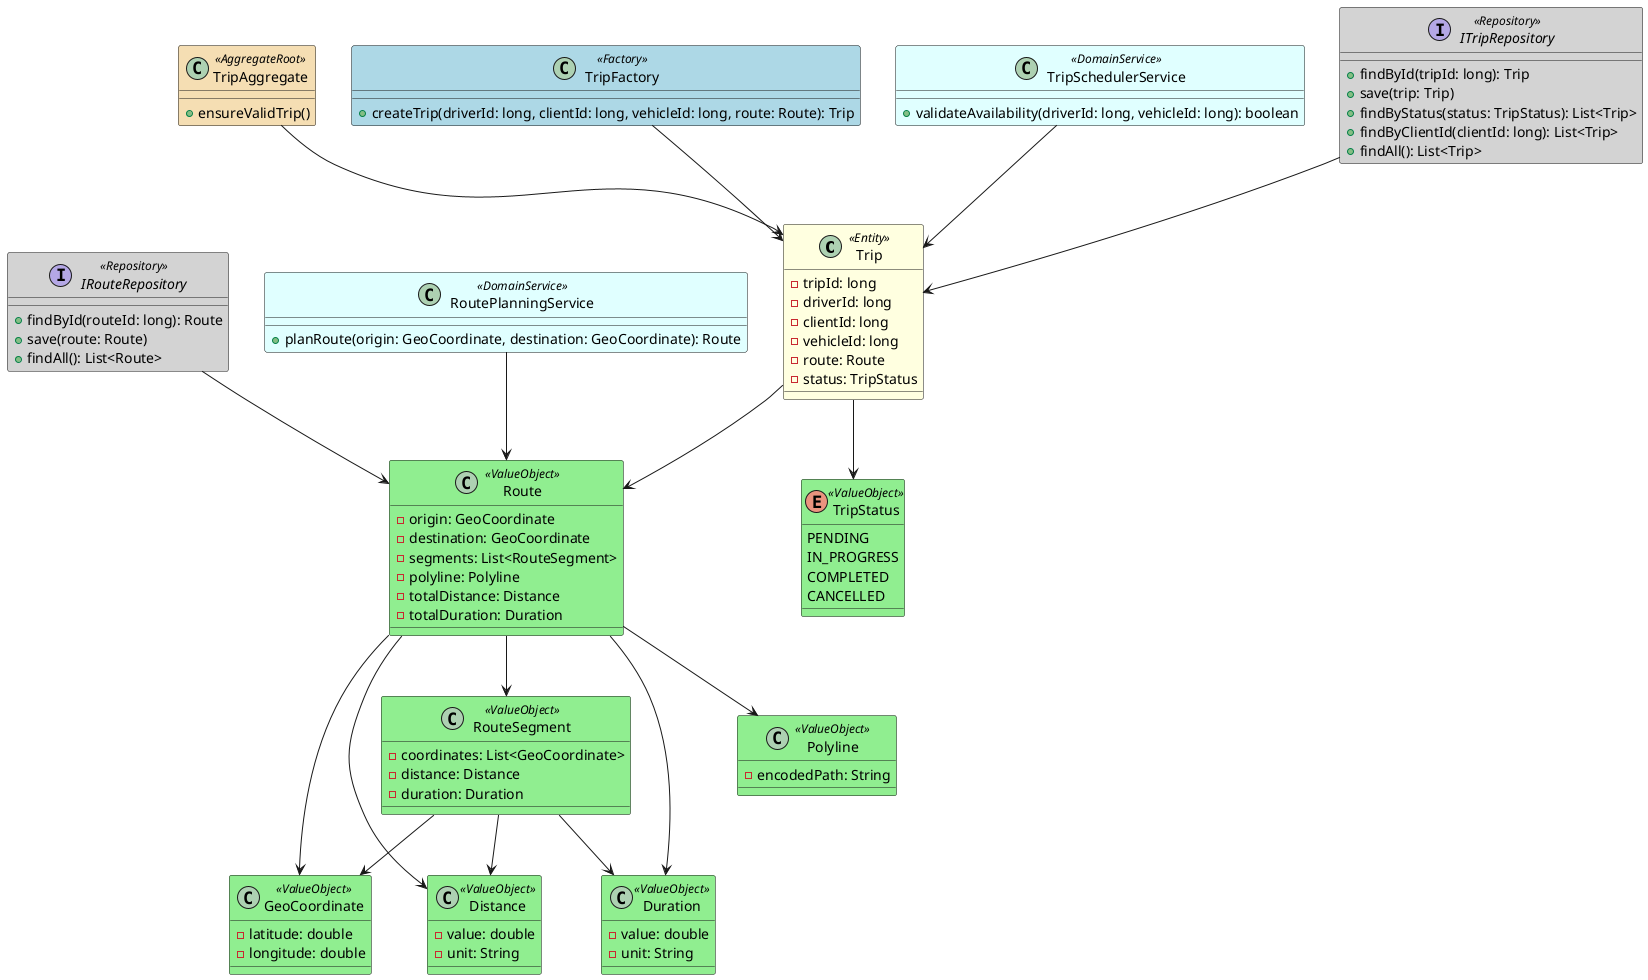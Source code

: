 @startuml
' Estereotipos de colores
skinparam class {
    BackgroundColor<<Entity>> LightYellow
    BackgroundColor<<AggregateRoot>> Wheat
    BackgroundColor<<ValueObject>> LightGreen
    BackgroundColor<<Factory>> LightBlue
    BackgroundColor<<DomainService>> LightCyan
    BackgroundColor<<Repository>> LightGray
}

' ========================
' Entities y Aggregate
' ========================
class Trip <<Entity>> {
  - tripId: long
  - driverId: long
  - clientId: long
  - vehicleId: long
  - route: Route
  - status: TripStatus
}

class TripAggregate <<AggregateRoot>> {
  + ensureValidTrip()
}

' ========================
' Value Objects
' ========================
class GeoCoordinate <<ValueObject>> {
  - latitude: double
  - longitude: double
}

class Polyline <<ValueObject>> {
  - encodedPath: String
}

class RouteSegment <<ValueObject>> {
  - coordinates: List<GeoCoordinate>
  - distance: Distance
  - duration: Duration
}

class Route <<ValueObject>> {
  - origin: GeoCoordinate
  - destination: GeoCoordinate
  - segments: List<RouteSegment>
  - polyline: Polyline
  - totalDistance: Distance
  - totalDuration: Duration
}

class Distance <<ValueObject>> {
  - value: double
  - unit: String
}

class Duration <<ValueObject>> {
  - value: double
  - unit: String
}

enum TripStatus <<ValueObject>> {
  PENDING
  IN_PROGRESS
  COMPLETED
  CANCELLED
}

' ========================
' Factories
' ========================
class TripFactory <<Factory>> {
  + createTrip(driverId: long, clientId: long, vehicleId: long, route: Route): Trip
}

' ========================
' Domain Services
' ========================
class RoutePlanningService <<DomainService>> {
  + planRoute(origin: GeoCoordinate, destination: GeoCoordinate): Route
}

class TripSchedulerService <<DomainService>> {
  + validateAvailability(driverId: long, vehicleId: long): boolean
}

' ========================
' Repositories
' ========================
interface ITripRepository <<Repository>> {
  + findById(tripId: long): Trip
  + save(trip: Trip)
  + findByStatus(status: TripStatus): List<Trip>
  + findByClientId(clientId: long): List<Trip>
  + findAll(): List<Trip>
}

interface IRouteRepository <<Repository>> {
  + findById(routeId: long): Route
  + save(route: Route)
  + findAll(): List<Route>
}

' ========================
' Relaciones principales
' ========================
TripAggregate --> Trip
Trip --> Route
Trip --> TripStatus
Route --> RouteSegment
Route --> GeoCoordinate
RouteSegment --> GeoCoordinate
RouteSegment --> Distance
RouteSegment --> Duration
Route --> Polyline
Route --> Distance
Route --> Duration
TripFactory --> Trip
RoutePlanningService --> Route
TripSchedulerService --> Trip
ITripRepository --> Trip
IRouteRepository --> Route

@enduml
